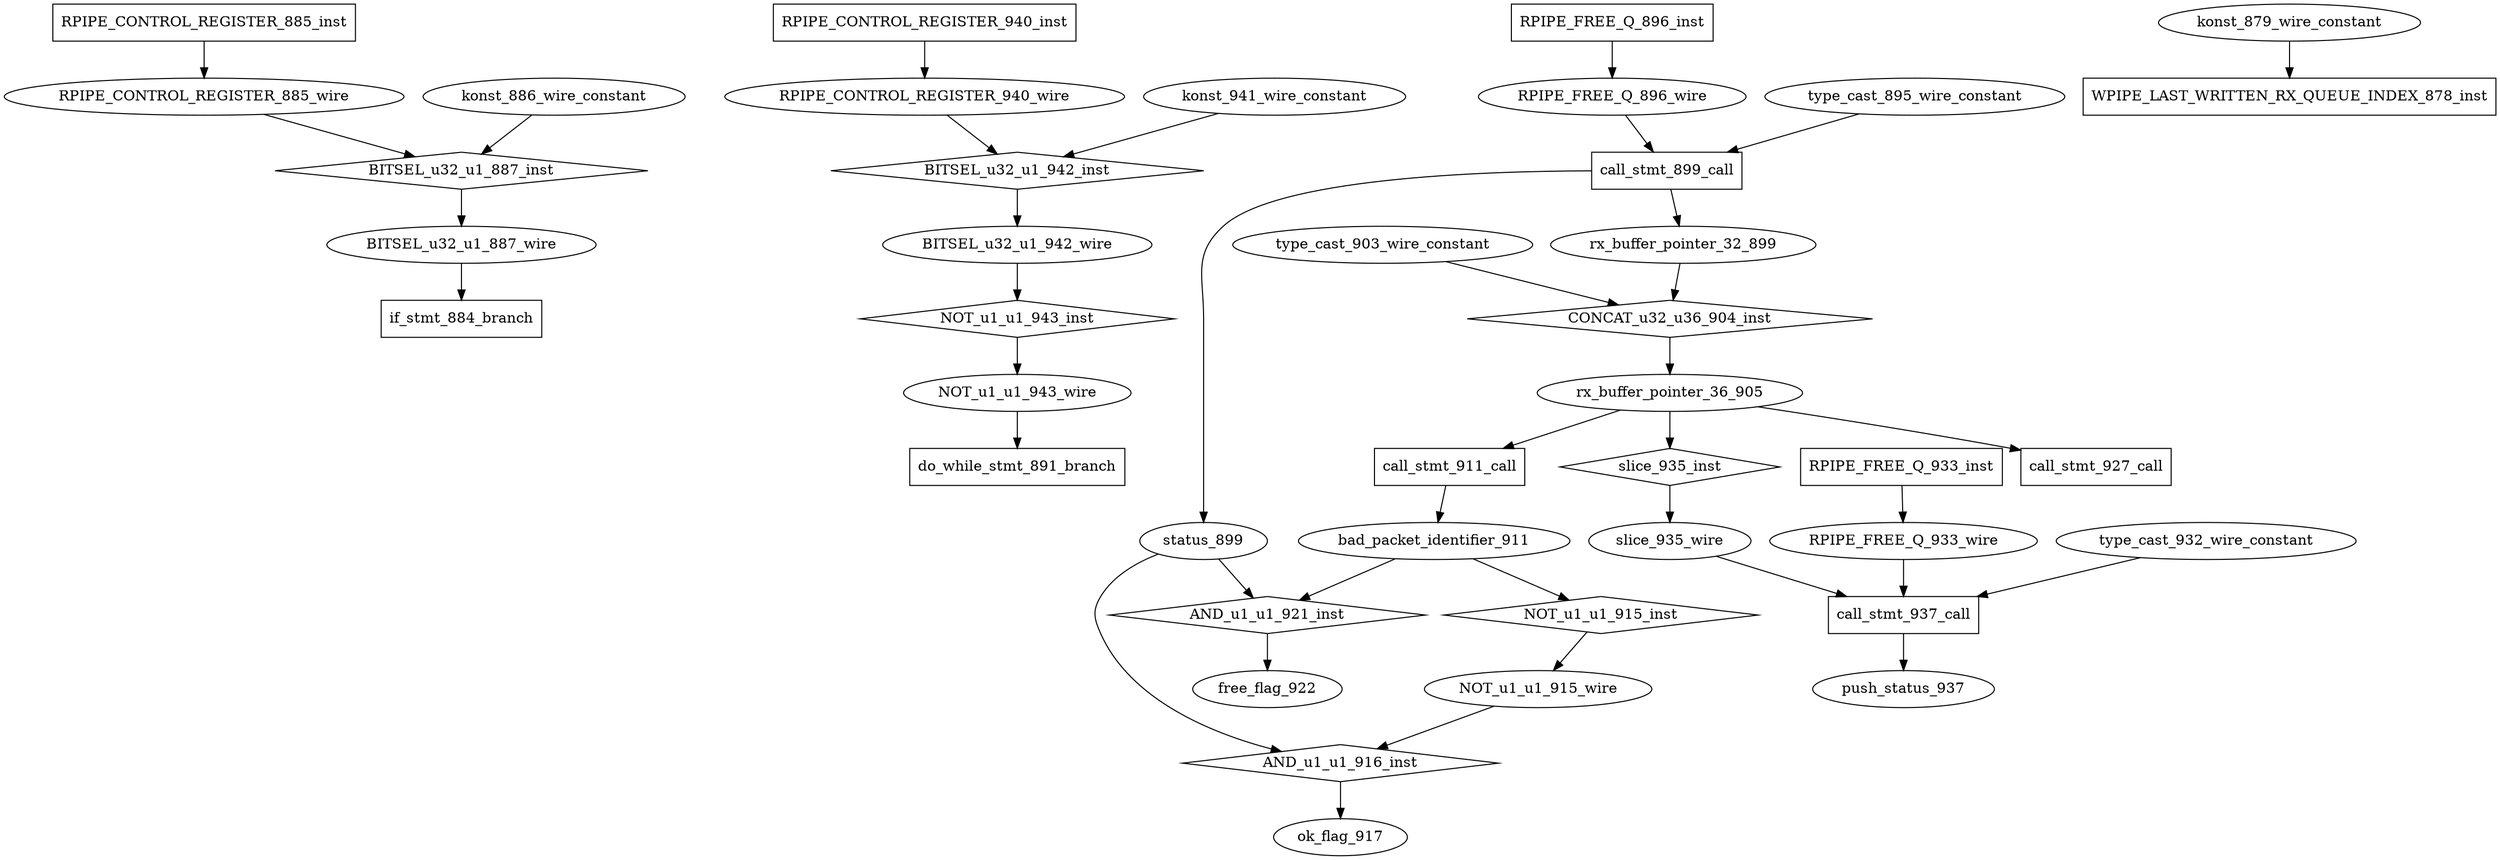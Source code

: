 digraph data_path {
  BITSEL_u32_u1_887_wire [shape=ellipse];
  BITSEL_u32_u1_942_wire [shape=ellipse];
  NOT_u1_u1_915_wire [shape=ellipse];
  NOT_u1_u1_943_wire [shape=ellipse];
  RPIPE_CONTROL_REGISTER_885_wire [shape=ellipse];
  RPIPE_CONTROL_REGISTER_940_wire [shape=ellipse];
  RPIPE_FREE_Q_896_wire [shape=ellipse];
  RPIPE_FREE_Q_933_wire [shape=ellipse];
  bad_packet_identifier_911 [shape=ellipse];
  free_flag_922 [shape=ellipse];
  konst_879_wire_constant [shape=ellipse];
  konst_886_wire_constant [shape=ellipse];
  konst_941_wire_constant [shape=ellipse];
  ok_flag_917 [shape=ellipse];
  push_status_937 [shape=ellipse];
  rx_buffer_pointer_32_899 [shape=ellipse];
  rx_buffer_pointer_36_905 [shape=ellipse];
  slice_935_wire [shape=ellipse];
  status_899 [shape=ellipse];
  type_cast_895_wire_constant [shape=ellipse];
  type_cast_903_wire_constant [shape=ellipse];
  type_cast_932_wire_constant [shape=ellipse];
  AND_u1_u1_916_inst [shape=diamond];
status_899  -> AND_u1_u1_916_inst;
NOT_u1_u1_915_wire  -> AND_u1_u1_916_inst;
AND_u1_u1_916_inst -> ok_flag_917;
  AND_u1_u1_921_inst [shape=diamond];
status_899  -> AND_u1_u1_921_inst;
bad_packet_identifier_911  -> AND_u1_u1_921_inst;
AND_u1_u1_921_inst -> free_flag_922;
  BITSEL_u32_u1_887_inst [shape=diamond];
RPIPE_CONTROL_REGISTER_885_wire  -> BITSEL_u32_u1_887_inst;
konst_886_wire_constant  -> BITSEL_u32_u1_887_inst;
BITSEL_u32_u1_887_inst -> BITSEL_u32_u1_887_wire;
  BITSEL_u32_u1_942_inst [shape=diamond];
RPIPE_CONTROL_REGISTER_940_wire  -> BITSEL_u32_u1_942_inst;
konst_941_wire_constant  -> BITSEL_u32_u1_942_inst;
BITSEL_u32_u1_942_inst -> BITSEL_u32_u1_942_wire;
  CONCAT_u32_u36_904_inst [shape=diamond];
rx_buffer_pointer_32_899  -> CONCAT_u32_u36_904_inst;
type_cast_903_wire_constant  -> CONCAT_u32_u36_904_inst;
CONCAT_u32_u36_904_inst -> rx_buffer_pointer_36_905;
  NOT_u1_u1_915_inst [shape=diamond];
bad_packet_identifier_911  -> NOT_u1_u1_915_inst;
NOT_u1_u1_915_inst -> NOT_u1_u1_915_wire;
  NOT_u1_u1_943_inst [shape=diamond];
BITSEL_u32_u1_942_wire  -> NOT_u1_u1_943_inst;
NOT_u1_u1_943_inst -> NOT_u1_u1_943_wire;
  RPIPE_CONTROL_REGISTER_885_inst [shape=rectangle];
RPIPE_CONTROL_REGISTER_885_inst -> RPIPE_CONTROL_REGISTER_885_wire;
  RPIPE_CONTROL_REGISTER_940_inst [shape=rectangle];
RPIPE_CONTROL_REGISTER_940_inst -> RPIPE_CONTROL_REGISTER_940_wire;
  RPIPE_FREE_Q_896_inst [shape=rectangle];
RPIPE_FREE_Q_896_inst -> RPIPE_FREE_Q_896_wire;
  RPIPE_FREE_Q_933_inst [shape=rectangle];
RPIPE_FREE_Q_933_inst -> RPIPE_FREE_Q_933_wire;
  WPIPE_LAST_WRITTEN_RX_QUEUE_INDEX_878_inst [shape=rectangle];
konst_879_wire_constant  -> WPIPE_LAST_WRITTEN_RX_QUEUE_INDEX_878_inst;
  call_stmt_899_call [shape=rectangle];
type_cast_895_wire_constant  -> call_stmt_899_call;
RPIPE_FREE_Q_896_wire  -> call_stmt_899_call;
call_stmt_899_call -> rx_buffer_pointer_32_899;
call_stmt_899_call -> status_899;
  call_stmt_911_call [shape=rectangle];
rx_buffer_pointer_36_905  -> call_stmt_911_call;
call_stmt_911_call -> bad_packet_identifier_911;
  call_stmt_927_call [shape=rectangle];
rx_buffer_pointer_36_905  -> call_stmt_927_call;
  call_stmt_937_call [shape=rectangle];
type_cast_932_wire_constant  -> call_stmt_937_call;
RPIPE_FREE_Q_933_wire  -> call_stmt_937_call;
slice_935_wire  -> call_stmt_937_call;
call_stmt_937_call -> push_status_937;
  do_while_stmt_891_branch [shape=rectangle];
NOT_u1_u1_943_wire  -> do_while_stmt_891_branch;
  if_stmt_884_branch [shape=rectangle];
BITSEL_u32_u1_887_wire  -> if_stmt_884_branch;
  slice_935_inst [shape=diamond];
rx_buffer_pointer_36_905  -> slice_935_inst;
slice_935_inst -> slice_935_wire;
}
